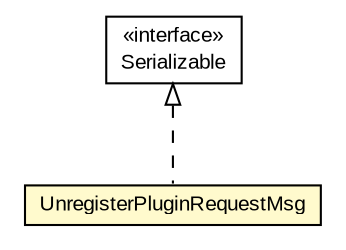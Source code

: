 #!/usr/local/bin/dot
#
# Class diagram 
# Generated by UMLGraph version R5_6-24-gf6e263 (http://www.umlgraph.org/)
#

digraph G {
	edge [fontname="arial",fontsize=10,labelfontname="arial",labelfontsize=10];
	node [fontname="arial",fontsize=10,shape=plaintext];
	nodesep=0.25;
	ranksep=0.5;
	// org.miloss.fgsms.services.interfaces.policyconfiguration.UnregisterPluginRequestMsg
	c1196573 [label=<<table title="org.miloss.fgsms.services.interfaces.policyconfiguration.UnregisterPluginRequestMsg" border="0" cellborder="1" cellspacing="0" cellpadding="2" port="p" bgcolor="lemonChiffon" href="./UnregisterPluginRequestMsg.html">
		<tr><td><table border="0" cellspacing="0" cellpadding="1">
<tr><td align="center" balign="center"> UnregisterPluginRequestMsg </td></tr>
		</table></td></tr>
		</table>>, URL="./UnregisterPluginRequestMsg.html", fontname="arial", fontcolor="black", fontsize=10.0];
	//org.miloss.fgsms.services.interfaces.policyconfiguration.UnregisterPluginRequestMsg implements java.io.Serializable
	c1197288:p -> c1196573:p [dir=back,arrowtail=empty,style=dashed];
	// java.io.Serializable
	c1197288 [label=<<table title="java.io.Serializable" border="0" cellborder="1" cellspacing="0" cellpadding="2" port="p" href="http://java.sun.com/j2se/1.4.2/docs/api/java/io/Serializable.html">
		<tr><td><table border="0" cellspacing="0" cellpadding="1">
<tr><td align="center" balign="center"> &#171;interface&#187; </td></tr>
<tr><td align="center" balign="center"> Serializable </td></tr>
		</table></td></tr>
		</table>>, URL="http://java.sun.com/j2se/1.4.2/docs/api/java/io/Serializable.html", fontname="arial", fontcolor="black", fontsize=10.0];
}

